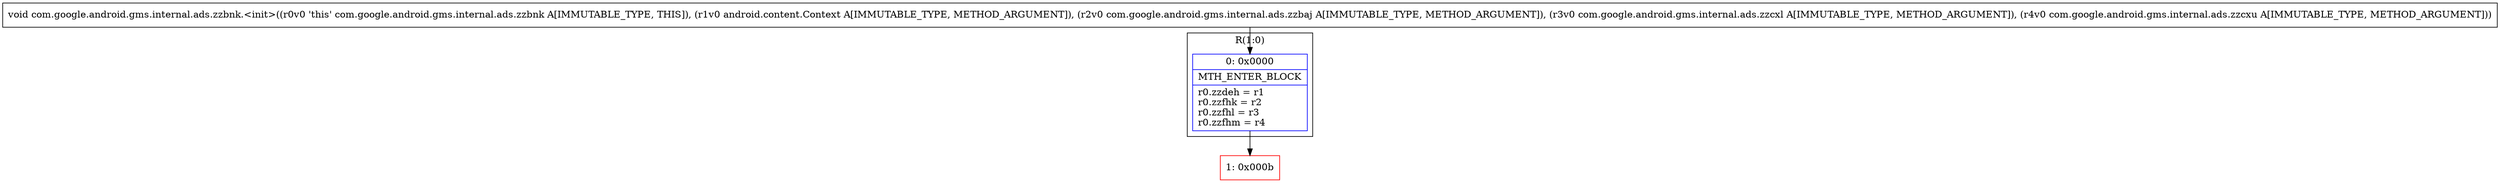 digraph "CFG forcom.google.android.gms.internal.ads.zzbnk.\<init\>(Landroid\/content\/Context;Lcom\/google\/android\/gms\/internal\/ads\/zzbaj;Lcom\/google\/android\/gms\/internal\/ads\/zzcxl;Lcom\/google\/android\/gms\/internal\/ads\/zzcxu;)V" {
subgraph cluster_Region_974863425 {
label = "R(1:0)";
node [shape=record,color=blue];
Node_0 [shape=record,label="{0\:\ 0x0000|MTH_ENTER_BLOCK\l|r0.zzdeh = r1\lr0.zzfhk = r2\lr0.zzfhl = r3\lr0.zzfhm = r4\l}"];
}
Node_1 [shape=record,color=red,label="{1\:\ 0x000b}"];
MethodNode[shape=record,label="{void com.google.android.gms.internal.ads.zzbnk.\<init\>((r0v0 'this' com.google.android.gms.internal.ads.zzbnk A[IMMUTABLE_TYPE, THIS]), (r1v0 android.content.Context A[IMMUTABLE_TYPE, METHOD_ARGUMENT]), (r2v0 com.google.android.gms.internal.ads.zzbaj A[IMMUTABLE_TYPE, METHOD_ARGUMENT]), (r3v0 com.google.android.gms.internal.ads.zzcxl A[IMMUTABLE_TYPE, METHOD_ARGUMENT]), (r4v0 com.google.android.gms.internal.ads.zzcxu A[IMMUTABLE_TYPE, METHOD_ARGUMENT])) }"];
MethodNode -> Node_0;
Node_0 -> Node_1;
}

